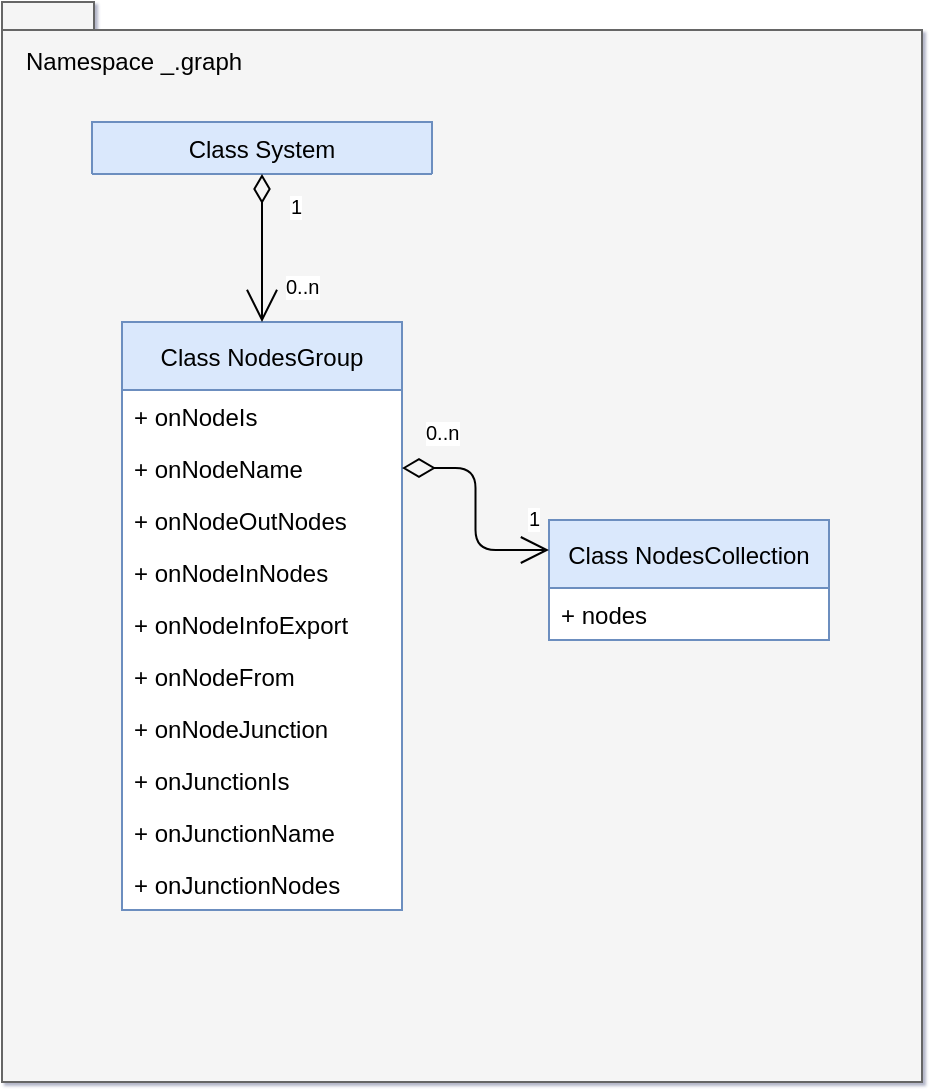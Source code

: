 <mxfile version="9.1.0" type="device" pages="2" userAgent="Mozilla/5.0 (Windows NT 10.0; Win64; x64) AppleWebKit/537.36 (KHTML, like Gecko) Atom/1.43.0 Chrome/69.0.35.128 Electron/4.2.7 Safari/537.36" editor="www.draw.io"><diagram id="XKw_kDeAgC01lNHzdEC0" name="First"><mxGraphModel dx="976" dy="628" grid="1" gridSize="10" guides="1" tooltips="1" connect="1" arrows="1" fold="1" page="1" pageScale="1" pageWidth="827" pageHeight="583" background="#ffffff" math="0" shadow="1"><root><mxCell id="0"/><mxCell id="1" parent="0"/><mxCell id="3" value="&lt;blockquote style=&quot;margin: 0 0 0 40px ; border: none ; padding: 0px&quot;&gt;&lt;div style=&quot;text-align: right&quot;&gt;&lt;br&gt;&lt;/div&gt;&lt;/blockquote&gt;" style="shape=folder;fontStyle=1;spacingTop=10;tabWidth=40;tabHeight=14;tabPosition=left;html=1;fillColor=#f5f5f5;strokeColor=#666666;" parent="1" vertex="1"><mxGeometry x="70" y="140" width="460" height="540" as="geometry"/></mxCell><mxCell id="5" value="Namespace _.graph&lt;br&gt;" style="text;html=1;resizable=0;points=[];autosize=1;align=left;verticalAlign=top;spacingTop=-4;" parent="1" vertex="1"><mxGeometry x="80" y="160" width="120" height="20" as="geometry"/></mxCell><mxCell id="6" value="Class System" style="swimlane;fontStyle=0;childLayout=stackLayout;horizontal=1;startSize=26;fillColor=#dae8fc;horizontalStack=0;resizeParent=1;resizeParentMax=0;resizeLast=0;collapsible=1;marginBottom=0;swimlaneFillColor=#ffffff;strokeColor=#6c8ebf;" parent="1" vertex="1" collapsed="1"><mxGeometry x="115" y="200" width="170" height="26" as="geometry"><mxRectangle x="180" y="260" width="140" height="104" as="alternateBounds"/></mxGeometry></mxCell><mxCell id="14" value="Class NodesGroup" style="swimlane;fontStyle=0;childLayout=stackLayout;horizontal=1;startSize=34;fillColor=#dae8fc;horizontalStack=0;resizeParent=1;resizeParentMax=0;resizeLast=0;collapsible=1;marginBottom=0;swimlaneFillColor=#ffffff;strokeColor=#6c8ebf;" parent="1" vertex="1"><mxGeometry x="130" y="300" width="140" height="294" as="geometry"/></mxCell><mxCell id="15" value="+ onNodeIs" style="text;strokeColor=none;fillColor=none;align=left;verticalAlign=top;spacingLeft=4;spacingRight=4;overflow=hidden;rotatable=0;points=[[0,0.5],[1,0.5]];portConstraint=eastwest;" parent="14" vertex="1"><mxGeometry y="34" width="140" height="26" as="geometry"/></mxCell><mxCell id="16" value="+ onNodeName" style="text;strokeColor=none;fillColor=none;align=left;verticalAlign=top;spacingLeft=4;spacingRight=4;overflow=hidden;rotatable=0;points=[[0,0.5],[1,0.5]];portConstraint=eastwest;" parent="14" vertex="1"><mxGeometry y="60" width="140" height="26" as="geometry"/></mxCell><mxCell id="25" value="+ onNodeOutNodes&#10;" style="text;strokeColor=none;fillColor=none;align=left;verticalAlign=top;spacingLeft=4;spacingRight=4;overflow=hidden;rotatable=0;points=[[0,0.5],[1,0.5]];portConstraint=eastwest;" parent="14" vertex="1"><mxGeometry y="86" width="140" height="26" as="geometry"/></mxCell><mxCell id="32" value="+ onNodeInNodes" style="text;strokeColor=none;fillColor=none;align=left;verticalAlign=top;spacingLeft=4;spacingRight=4;overflow=hidden;rotatable=0;points=[[0,0.5],[1,0.5]];portConstraint=eastwest;" parent="14" vertex="1"><mxGeometry y="112" width="140" height="26" as="geometry"/></mxCell><mxCell id="31" value="+ onNodeInfoExport" style="text;strokeColor=none;fillColor=none;align=left;verticalAlign=top;spacingLeft=4;spacingRight=4;overflow=hidden;rotatable=0;points=[[0,0.5],[1,0.5]];portConstraint=eastwest;" parent="14" vertex="1"><mxGeometry y="138" width="140" height="26" as="geometry"/></mxCell><mxCell id="30" value="+ onNodeFrom" style="text;strokeColor=none;fillColor=none;align=left;verticalAlign=top;spacingLeft=4;spacingRight=4;overflow=hidden;rotatable=0;points=[[0,0.5],[1,0.5]];portConstraint=eastwest;" parent="14" vertex="1"><mxGeometry y="164" width="140" height="26" as="geometry"/></mxCell><mxCell id="29" value="+ onNodeJunction" style="text;strokeColor=none;fillColor=none;align=left;verticalAlign=top;spacingLeft=4;spacingRight=4;overflow=hidden;rotatable=0;points=[[0,0.5],[1,0.5]];portConstraint=eastwest;" parent="14" vertex="1"><mxGeometry y="190" width="140" height="26" as="geometry"/></mxCell><mxCell id="28" value="+ onJunctionIs" style="text;strokeColor=none;fillColor=none;align=left;verticalAlign=top;spacingLeft=4;spacingRight=4;overflow=hidden;rotatable=0;points=[[0,0.5],[1,0.5]];portConstraint=eastwest;" parent="14" vertex="1"><mxGeometry y="216" width="140" height="26" as="geometry"/></mxCell><mxCell id="27" value="+ onJunctionName" style="text;strokeColor=none;fillColor=none;align=left;verticalAlign=top;spacingLeft=4;spacingRight=4;overflow=hidden;rotatable=0;points=[[0,0.5],[1,0.5]];portConstraint=eastwest;" parent="14" vertex="1"><mxGeometry y="242" width="140" height="26" as="geometry"/></mxCell><mxCell id="26" value="+ onJunctionNodes" style="text;strokeColor=none;fillColor=none;align=left;verticalAlign=top;spacingLeft=4;spacingRight=4;overflow=hidden;rotatable=0;points=[[0,0.5],[1,0.5]];portConstraint=eastwest;" parent="14" vertex="1"><mxGeometry y="268" width="140" height="26" as="geometry"/></mxCell><mxCell id="34" value="&lt;br&gt;&lt;br&gt;" style="endArrow=diamondThin;html=1;endSize=12;startArrow=open;startSize=14;startFill=0;edgeStyle=orthogonalEdgeStyle;entryX=0.5;entryY=1;exitX=0.5;exitY=0;endFill=0;" parent="1" source="14" target="6" edge="1"><mxGeometry relative="1" as="geometry"><mxPoint x="200" y="270" as="sourcePoint"/><mxPoint x="230" y="700" as="targetPoint"/></mxGeometry></mxCell><mxCell id="35" value="0..n" style="resizable=0;html=1;align=left;verticalAlign=top;labelBackgroundColor=#ffffff;fontSize=10;" parent="34" connectable="0" vertex="1"><mxGeometry x="-1" relative="1" as="geometry"><mxPoint x="10" y="-30" as="offset"/></mxGeometry></mxCell><mxCell id="36" value="1" style="resizable=0;html=1;align=right;verticalAlign=top;labelBackgroundColor=#ffffff;fontSize=10;" parent="34" connectable="0" vertex="1"><mxGeometry x="1" relative="1" as="geometry"><mxPoint x="20" y="4" as="offset"/></mxGeometry></mxCell><mxCell id="37" value="Class NodesCollection" style="swimlane;fontStyle=0;childLayout=stackLayout;horizontal=1;startSize=34;fillColor=#dae8fc;horizontalStack=0;resizeParent=1;resizeParentMax=0;resizeLast=0;collapsible=1;marginBottom=0;swimlaneFillColor=#ffffff;strokeColor=#6c8ebf;" parent="1" vertex="1"><mxGeometry x="343.5" y="399" width="140" height="60" as="geometry"/></mxCell><mxCell id="38" value="+ nodes" style="text;strokeColor=none;fillColor=none;align=left;verticalAlign=top;spacingLeft=4;spacingRight=4;overflow=hidden;rotatable=0;points=[[0,0.5],[1,0.5]];portConstraint=eastwest;" parent="37" vertex="1"><mxGeometry y="34" width="140" height="26" as="geometry"/></mxCell><mxCell id="48" value="&lt;br&gt;&lt;br&gt;" style="endArrow=open;html=1;endSize=12;startArrow=diamondThin;startSize=14;startFill=0;edgeStyle=orthogonalEdgeStyle;entryX=0;entryY=0.25;exitX=1;exitY=0.5;" parent="1" source="16" target="37" edge="1"><mxGeometry relative="1" as="geometry"><mxPoint x="270" y="310" as="sourcePoint"/><mxPoint x="210" y="236" as="targetPoint"/></mxGeometry></mxCell><mxCell id="49" value="0..n" style="resizable=0;html=1;align=left;verticalAlign=top;labelBackgroundColor=#ffffff;fontSize=10;" parent="48" connectable="0" vertex="1"><mxGeometry x="-1" relative="1" as="geometry"><mxPoint x="10" y="-30" as="offset"/></mxGeometry></mxCell><mxCell id="50" value="1" style="resizable=0;html=1;align=right;verticalAlign=top;labelBackgroundColor=#ffffff;fontSize=10;" parent="48" connectable="0" vertex="1"><mxGeometry x="1" relative="1" as="geometry"><mxPoint x="-4" y="-28" as="offset"/></mxGeometry></mxCell></root></mxGraphModel></diagram></mxfile>